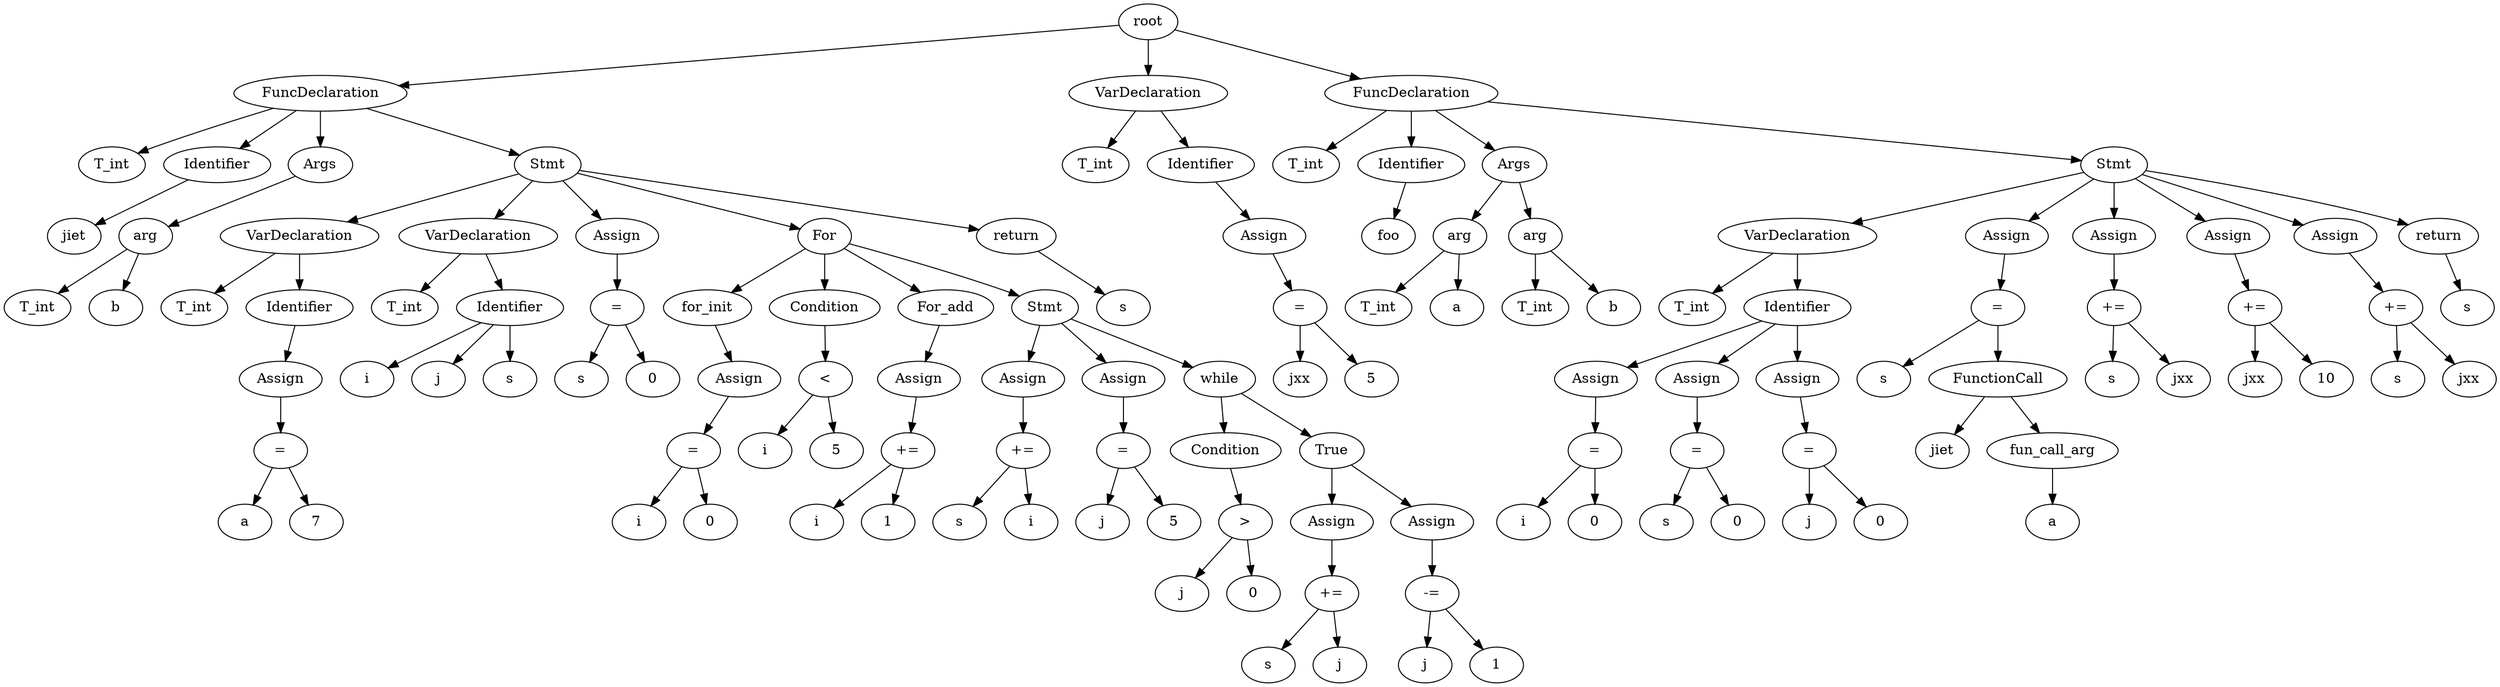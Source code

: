 // root
digraph {
	None [label=root]
	0 [label=FuncDeclaration]
	None -> 0
	1 [label=T_int]
	0 -> 1
	2 [label=Identifier]
	0 -> 2
	3 [label=jiet]
	2 -> 3
	4 [label=Args]
	0 -> 4
	5 [label=arg]
	4 -> 5
	6 [label=T_int]
	5 -> 6
	7 [label=b]
	5 -> 7
	8 [label=Stmt]
	0 -> 8
	9 [label=VarDeclaration]
	8 -> 9
	10 [label=T_int]
	9 -> 10
	11 [label=Identifier]
	9 -> 11
	12 [label=Assign]
	11 -> 12
	14 [label="="]
	12 -> 14
	13 [label=a]
	14 -> 13
	15 [label=7]
	14 -> 15
	16 [label=VarDeclaration]
	8 -> 16
	17 [label=T_int]
	16 -> 17
	18 [label=Identifier]
	16 -> 18
	19 [label=i]
	18 -> 19
	20 [label=j]
	18 -> 20
	21 [label=s]
	18 -> 21
	22 [label=Assign]
	8 -> 22
	24 [label="="]
	22 -> 24
	23 [label=s]
	24 -> 23
	25 [label=0]
	24 -> 25
	26 [label=For]
	8 -> 26
	27 [label=for_init]
	26 -> 27
	28 [label=Assign]
	27 -> 28
	30 [label="="]
	28 -> 30
	29 [label=i]
	30 -> 29
	31 [label=0]
	30 -> 31
	32 [label=Condition]
	26 -> 32
	34 [label="<"]
	32 -> 34
	33 [label=i]
	34 -> 33
	35 [label=5]
	34 -> 35
	36 [label=For_add]
	26 -> 36
	37 [label=Assign]
	36 -> 37
	39 [label="+="]
	37 -> 39
	38 [label=i]
	39 -> 38
	40 [label=1]
	39 -> 40
	41 [label=Stmt]
	26 -> 41
	42 [label=Assign]
	41 -> 42
	44 [label="+="]
	42 -> 44
	43 [label=s]
	44 -> 43
	45 [label=i]
	44 -> 45
	46 [label=Assign]
	41 -> 46
	48 [label="="]
	46 -> 48
	47 [label=j]
	48 -> 47
	49 [label=5]
	48 -> 49
	50 [label=while]
	41 -> 50
	51 [label=Condition]
	50 -> 51
	53 [label=">"]
	51 -> 53
	52 [label=j]
	53 -> 52
	54 [label=0]
	53 -> 54
	55 [label=True]
	50 -> 55
	56 [label=Assign]
	55 -> 56
	58 [label="+="]
	56 -> 58
	57 [label=s]
	58 -> 57
	59 [label=j]
	58 -> 59
	60 [label=Assign]
	55 -> 60
	62 [label="-="]
	60 -> 62
	61 [label=j]
	62 -> 61
	63 [label=1]
	62 -> 63
	64 [label=return]
	8 -> 64
	65 [label=s]
	64 -> 65
	66 [label=VarDeclaration]
	None -> 66
	67 [label=T_int]
	66 -> 67
	68 [label=Identifier]
	66 -> 68
	69 [label=Assign]
	68 -> 69
	71 [label="="]
	69 -> 71
	70 [label=jxx]
	71 -> 70
	72 [label=5]
	71 -> 72
	73 [label=FuncDeclaration]
	None -> 73
	74 [label=T_int]
	73 -> 74
	75 [label=Identifier]
	73 -> 75
	76 [label=foo]
	75 -> 76
	77 [label=Args]
	73 -> 77
	78 [label=arg]
	77 -> 78
	79 [label=T_int]
	78 -> 79
	80 [label=a]
	78 -> 80
	81 [label=arg]
	77 -> 81
	82 [label=T_int]
	81 -> 82
	83 [label=b]
	81 -> 83
	84 [label=Stmt]
	73 -> 84
	85 [label=VarDeclaration]
	84 -> 85
	86 [label=T_int]
	85 -> 86
	87 [label=Identifier]
	85 -> 87
	88 [label=Assign]
	87 -> 88
	90 [label="="]
	88 -> 90
	89 [label=i]
	90 -> 89
	91 [label=0]
	90 -> 91
	92 [label=Assign]
	87 -> 92
	94 [label="="]
	92 -> 94
	93 [label=s]
	94 -> 93
	95 [label=0]
	94 -> 95
	96 [label=Assign]
	87 -> 96
	98 [label="="]
	96 -> 98
	97 [label=j]
	98 -> 97
	99 [label=0]
	98 -> 99
	100 [label=Assign]
	84 -> 100
	102 [label="="]
	100 -> 102
	101 [label=s]
	102 -> 101
	103 [label=FunctionCall]
	102 -> 103
	104 [label=jiet]
	103 -> 104
	105 [label=fun_call_arg]
	103 -> 105
	106 [label=a]
	105 -> 106
	107 [label=Assign]
	84 -> 107
	109 [label="+="]
	107 -> 109
	108 [label=s]
	109 -> 108
	110 [label=jxx]
	109 -> 110
	111 [label=Assign]
	84 -> 111
	113 [label="+="]
	111 -> 113
	112 [label=jxx]
	113 -> 112
	114 [label=10]
	113 -> 114
	115 [label=Assign]
	84 -> 115
	117 [label="+="]
	115 -> 117
	116 [label=s]
	117 -> 116
	118 [label=jxx]
	117 -> 118
	119 [label=return]
	84 -> 119
	120 [label=s]
	119 -> 120
}
